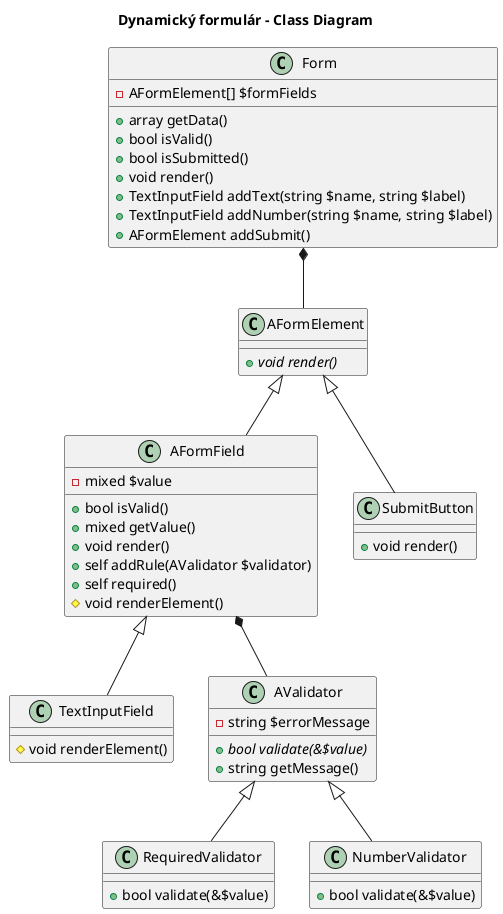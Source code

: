 @startuml
title Dynamický formulár - Class Diagram

class Form {
  -AFormElement[] $formFields
  +array getData()
  +bool isValid()
  +bool isSubmitted()
  +void render()
  +TextInputField addText(string $name, string $label)
  +TextInputField addNumber(string $name, string $label)
  +AFormElement addSubmit()
}

class AFormElement {
  +{abstract} void render()
}

class AFormField {
  -mixed $value
  +bool isValid()
  +mixed getValue()
  +void render()
  +self addRule(AValidator $validator)
  +self required()
  #void renderElement()
}


class TextInputField {
  #void renderElement()
}

class SubmitButton {
  +void render()
}

class AValidator {
  -string $errorMessage
  +{abstract} bool validate(&$value)
  +string getMessage()
}

class RequiredValidator {
  +bool validate(&$value)
}

class NumberValidator {
  +bool validate(&$value)
}


AValidator <|-- RequiredValidator
AValidator <|-- NumberValidator

AFormElement <|-- AFormField
AFormElement <|-- SubmitButton
AFormField <|-- TextInputField

Form *-- AFormElement
AFormField *-- AValidator

@enduml